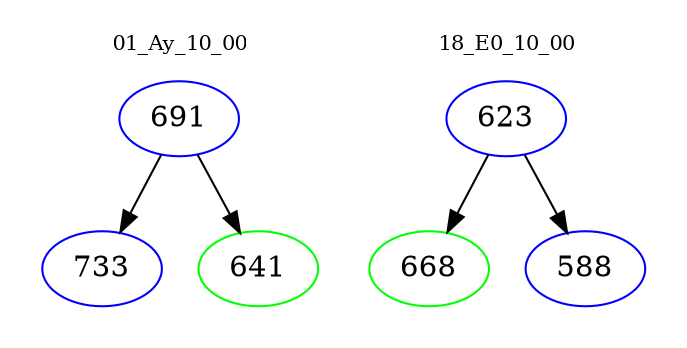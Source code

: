 digraph{
subgraph cluster_0 {
color = white
label = "01_Ay_10_00";
fontsize=10;
T0_691 [label="691", color="blue"]
T0_691 -> T0_733 [color="black"]
T0_733 [label="733", color="blue"]
T0_691 -> T0_641 [color="black"]
T0_641 [label="641", color="green"]
}
subgraph cluster_1 {
color = white
label = "18_E0_10_00";
fontsize=10;
T1_623 [label="623", color="blue"]
T1_623 -> T1_668 [color="black"]
T1_668 [label="668", color="green"]
T1_623 -> T1_588 [color="black"]
T1_588 [label="588", color="blue"]
}
}
